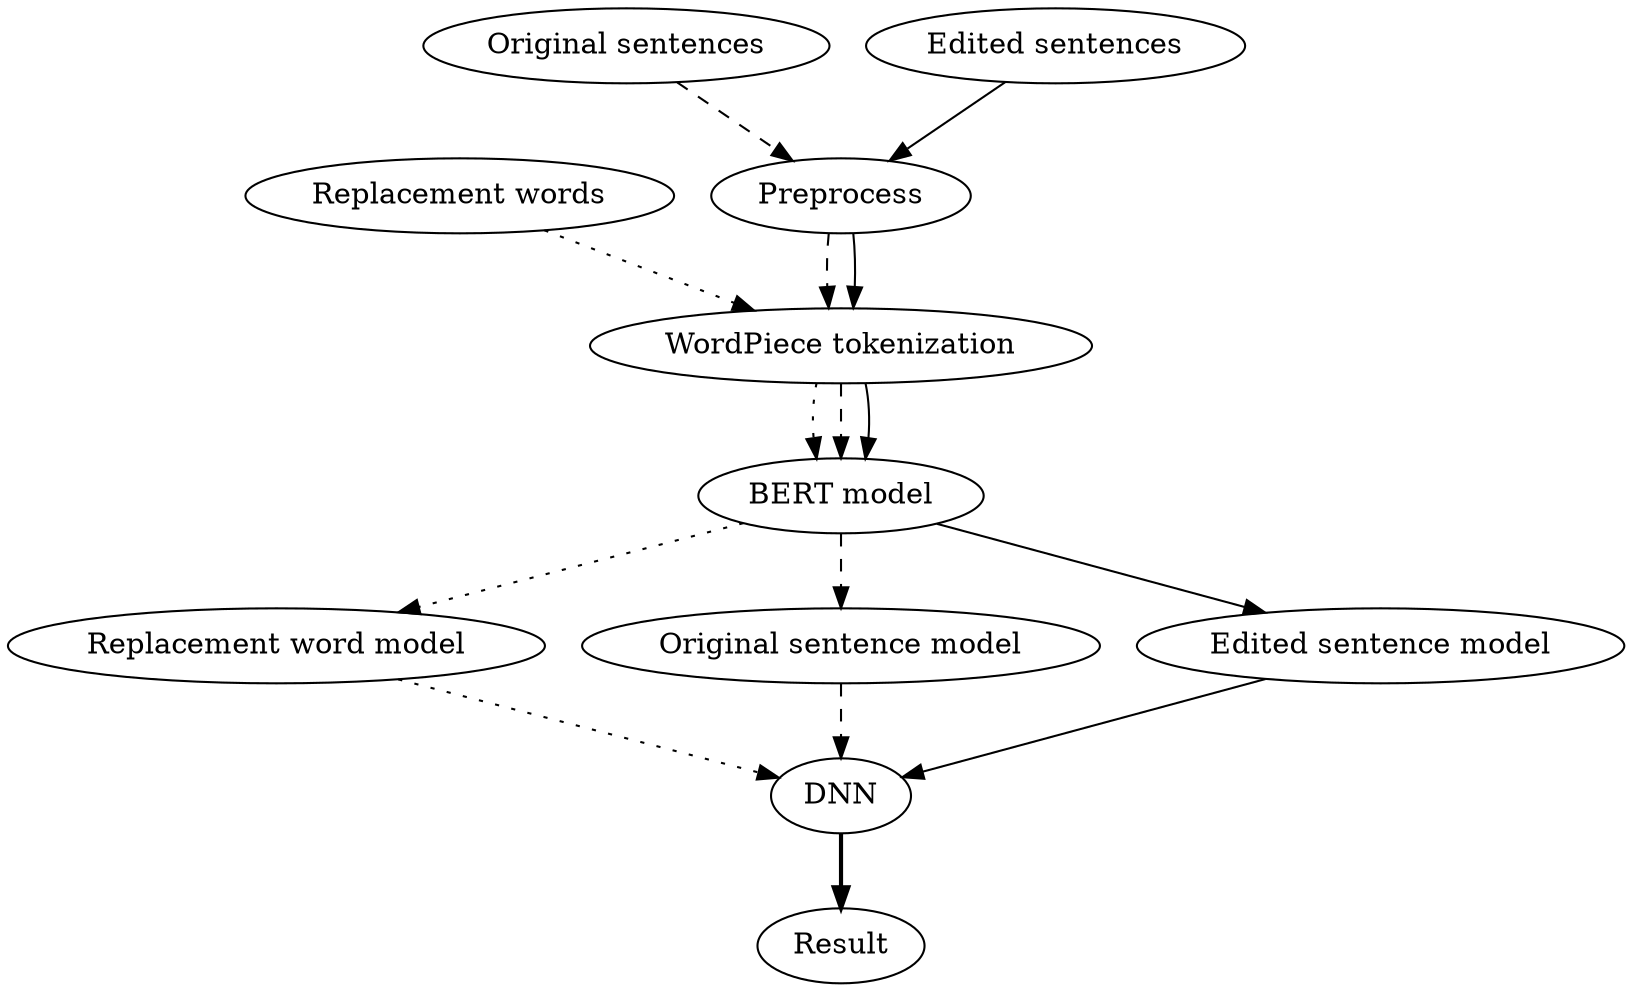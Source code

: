 digraph G {
  "Replacement words" -> "WordPiece tokenization" [style="dotted"]
  "Original sentences" -> "Preprocess" [style="dashed"]
  "Edited sentences" -> "Preprocess" 
  
  "Preprocess" -> "WordPiece tokenization" [style="dashed"]
  "Preprocess" -> "WordPiece tokenization" 
  
  "WordPiece tokenization" -> "BERT model" [style="dotted"]
  "WordPiece tokenization" -> "BERT model" [style="dashed"]
  "WordPiece tokenization" -> "BERT model" 
  
  "BERT model" -> "Replacement word model" [style="dotted"]
  "BERT model" -> "Original sentence model" [style="dashed"]
  "BERT model" -> "Edited sentence model" 
  
  "Replacement word model" -> "DNN" [style="dotted"]
  "Original sentence model" -> "DNN" [style="dashed"]
   "Edited sentence model"-> "DNN" 
  
  "DNN" -> "Result" [style="bold"]
}
